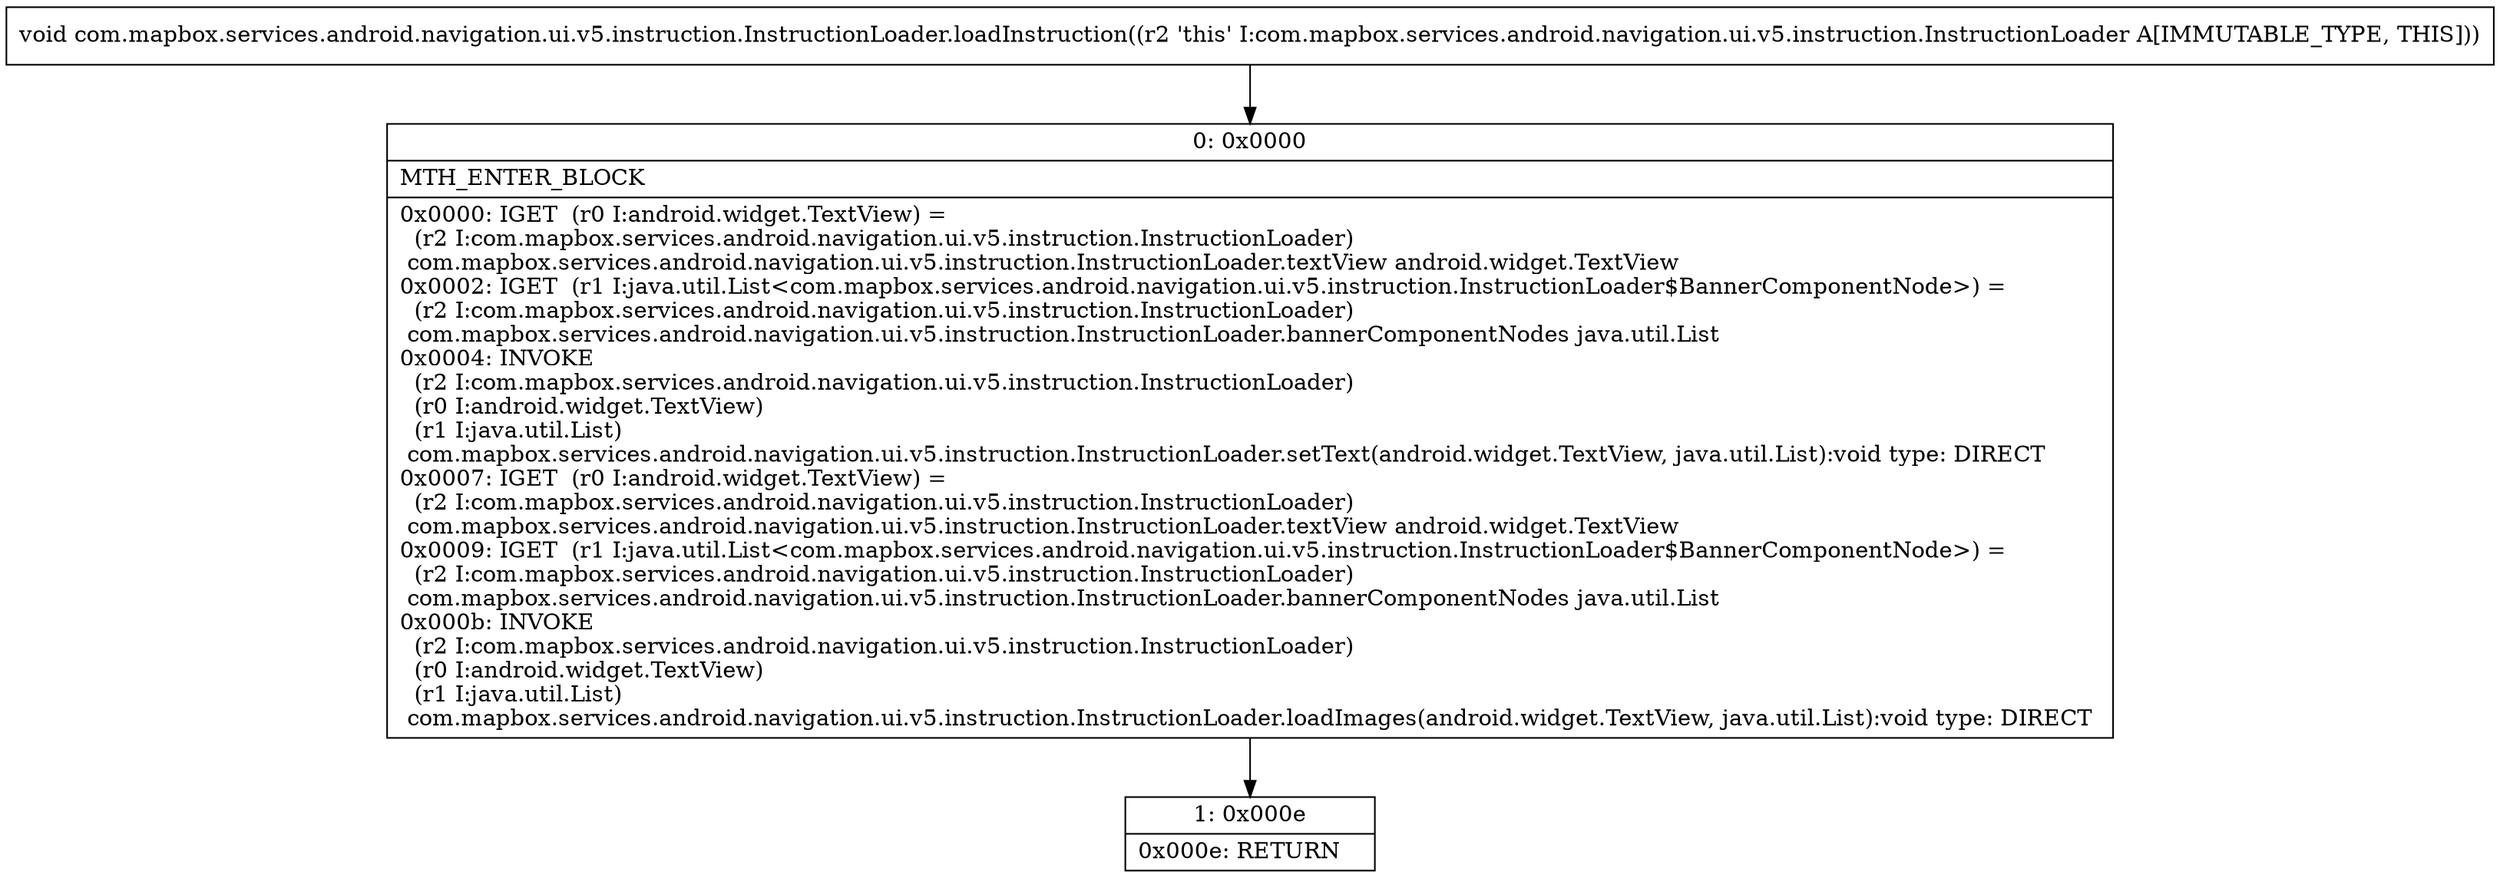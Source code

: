 digraph "CFG forcom.mapbox.services.android.navigation.ui.v5.instruction.InstructionLoader.loadInstruction()V" {
Node_0 [shape=record,label="{0\:\ 0x0000|MTH_ENTER_BLOCK\l|0x0000: IGET  (r0 I:android.widget.TextView) = \l  (r2 I:com.mapbox.services.android.navigation.ui.v5.instruction.InstructionLoader)\l com.mapbox.services.android.navigation.ui.v5.instruction.InstructionLoader.textView android.widget.TextView \l0x0002: IGET  (r1 I:java.util.List\<com.mapbox.services.android.navigation.ui.v5.instruction.InstructionLoader$BannerComponentNode\>) = \l  (r2 I:com.mapbox.services.android.navigation.ui.v5.instruction.InstructionLoader)\l com.mapbox.services.android.navigation.ui.v5.instruction.InstructionLoader.bannerComponentNodes java.util.List \l0x0004: INVOKE  \l  (r2 I:com.mapbox.services.android.navigation.ui.v5.instruction.InstructionLoader)\l  (r0 I:android.widget.TextView)\l  (r1 I:java.util.List)\l com.mapbox.services.android.navigation.ui.v5.instruction.InstructionLoader.setText(android.widget.TextView, java.util.List):void type: DIRECT \l0x0007: IGET  (r0 I:android.widget.TextView) = \l  (r2 I:com.mapbox.services.android.navigation.ui.v5.instruction.InstructionLoader)\l com.mapbox.services.android.navigation.ui.v5.instruction.InstructionLoader.textView android.widget.TextView \l0x0009: IGET  (r1 I:java.util.List\<com.mapbox.services.android.navigation.ui.v5.instruction.InstructionLoader$BannerComponentNode\>) = \l  (r2 I:com.mapbox.services.android.navigation.ui.v5.instruction.InstructionLoader)\l com.mapbox.services.android.navigation.ui.v5.instruction.InstructionLoader.bannerComponentNodes java.util.List \l0x000b: INVOKE  \l  (r2 I:com.mapbox.services.android.navigation.ui.v5.instruction.InstructionLoader)\l  (r0 I:android.widget.TextView)\l  (r1 I:java.util.List)\l com.mapbox.services.android.navigation.ui.v5.instruction.InstructionLoader.loadImages(android.widget.TextView, java.util.List):void type: DIRECT \l}"];
Node_1 [shape=record,label="{1\:\ 0x000e|0x000e: RETURN   \l}"];
MethodNode[shape=record,label="{void com.mapbox.services.android.navigation.ui.v5.instruction.InstructionLoader.loadInstruction((r2 'this' I:com.mapbox.services.android.navigation.ui.v5.instruction.InstructionLoader A[IMMUTABLE_TYPE, THIS])) }"];
MethodNode -> Node_0;
Node_0 -> Node_1;
}

